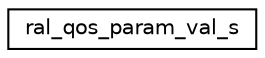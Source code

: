 digraph "Graphical Class Hierarchy"
{
 // LATEX_PDF_SIZE
  edge [fontname="Helvetica",fontsize="10",labelfontname="Helvetica",labelfontsize="10"];
  node [fontname="Helvetica",fontsize="10",shape=record];
  rankdir="LR";
  Node0 [label="ral_qos_param_val_s",height=0.2,width=0.4,color="black", fillcolor="white", style="filled",URL="$structral__qos__param__val__s.html",tooltip=" "];
}
